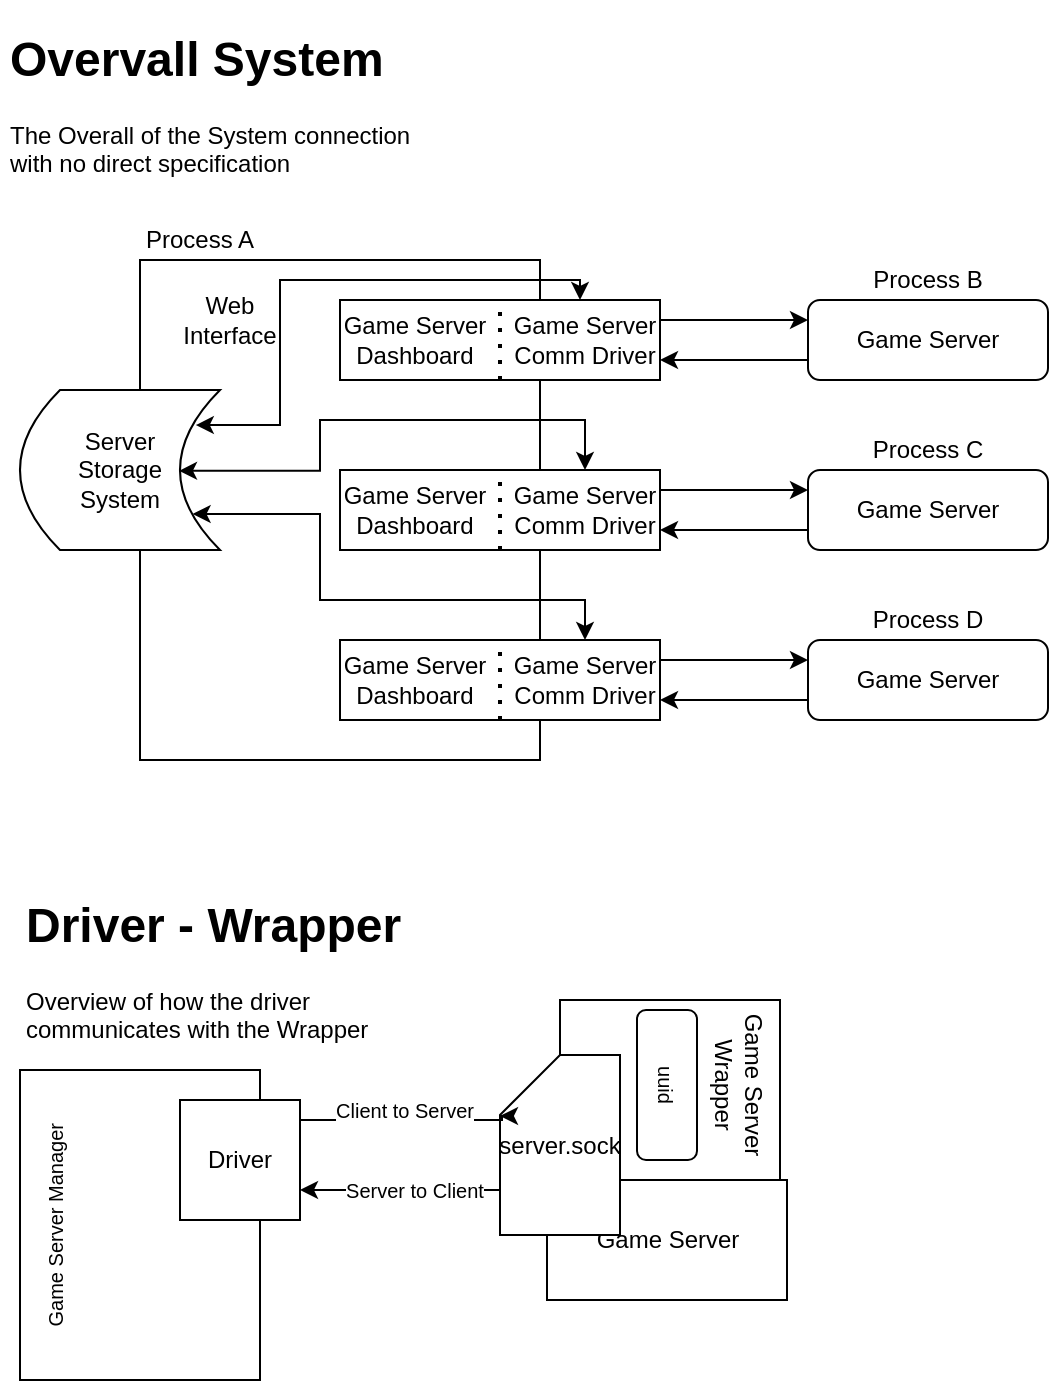 <mxfile version="13.7.9" type="device" pages="2"><diagram id="YXEo7fj1dMWS_VVunzWX" name="Communication Sheet"><mxGraphModel dx="569" dy="345" grid="1" gridSize="10" guides="1" tooltips="1" connect="1" arrows="1" fold="1" page="1" pageScale="1" pageWidth="827" pageHeight="1169" math="0" shadow="0"><root><mxCell id="0"/><mxCell id="1" parent="0"/><mxCell id="LQVf0qYL6ybzf_ufI2bK-91" value="" style="rounded=0;whiteSpace=wrap;html=1;" parent="1" vertex="1"><mxGeometry x="290" y="510" width="110" height="117.5" as="geometry"/></mxCell><mxCell id="LQVf0qYL6ybzf_ufI2bK-99" value="Game Server" style="rounded=0;whiteSpace=wrap;html=1;" parent="1" vertex="1"><mxGeometry x="283.5" y="600" width="120" height="60" as="geometry"/></mxCell><mxCell id="LQVf0qYL6ybzf_ufI2bK-30" value="" style="rounded=0;whiteSpace=wrap;html=1;" parent="1" vertex="1"><mxGeometry x="80" y="140" width="200" height="250" as="geometry"/></mxCell><mxCell id="LQVf0qYL6ybzf_ufI2bK-31" value="Web Interface" style="text;html=1;strokeColor=none;fillColor=none;align=center;verticalAlign=middle;whiteSpace=wrap;rounded=0;" parent="1" vertex="1"><mxGeometry x="90" y="150" width="70" height="40" as="geometry"/></mxCell><mxCell id="LQVf0qYL6ybzf_ufI2bK-70" style="edgeStyle=orthogonalEdgeStyle;rounded=0;orthogonalLoop=1;jettySize=auto;html=1;entryX=0.75;entryY=0;entryDx=0;entryDy=0;startArrow=classic;startFill=1;exitX=0.879;exitY=0.219;exitDx=0;exitDy=0;exitPerimeter=0;" parent="1" source="LQVf0qYL6ybzf_ufI2bK-32" target="LQVf0qYL6ybzf_ufI2bK-24" edge="1"><mxGeometry relative="1" as="geometry"><Array as="points"><mxPoint x="150" y="222"/><mxPoint x="150" y="150"/><mxPoint x="300" y="150"/></Array></mxGeometry></mxCell><mxCell id="LQVf0qYL6ybzf_ufI2bK-32" value="Server&lt;br&gt;Storage&lt;br&gt;System" style="shape=dataStorage;whiteSpace=wrap;html=1;fixedSize=1;" parent="1" vertex="1"><mxGeometry x="20" y="205" width="100" height="80" as="geometry"/></mxCell><mxCell id="LQVf0qYL6ybzf_ufI2bK-39" style="edgeStyle=orthogonalEdgeStyle;rounded=0;orthogonalLoop=1;jettySize=auto;html=1;exitX=0;exitY=0.75;exitDx=0;exitDy=0;entryX=1;entryY=0.75;entryDx=0;entryDy=0;startArrow=none;startFill=0;" parent="1" source="LQVf0qYL6ybzf_ufI2bK-37" target="LQVf0qYL6ybzf_ufI2bK-26" edge="1"><mxGeometry relative="1" as="geometry"/></mxCell><mxCell id="LQVf0qYL6ybzf_ufI2bK-37" value="Game Server" style="rounded=1;whiteSpace=wrap;html=1;" parent="1" vertex="1"><mxGeometry x="414" y="160" width="120" height="40" as="geometry"/></mxCell><mxCell id="LQVf0qYL6ybzf_ufI2bK-38" style="edgeStyle=orthogonalEdgeStyle;rounded=0;orthogonalLoop=1;jettySize=auto;html=1;exitX=1;exitY=0.25;exitDx=0;exitDy=0;entryX=0;entryY=0.25;entryDx=0;entryDy=0;startArrow=none;startFill=0;" parent="1" source="LQVf0qYL6ybzf_ufI2bK-26" target="LQVf0qYL6ybzf_ufI2bK-37" edge="1"><mxGeometry relative="1" as="geometry"/></mxCell><mxCell id="LQVf0qYL6ybzf_ufI2bK-46" value="" style="group;container=1;" parent="1" vertex="1" connectable="0"><mxGeometry x="180" y="160" width="160" height="40" as="geometry"/></mxCell><mxCell id="LQVf0qYL6ybzf_ufI2bK-45" value="" style="group" parent="LQVf0qYL6ybzf_ufI2bK-46" vertex="1" connectable="0"><mxGeometry width="160" height="40" as="geometry"/></mxCell><mxCell id="LQVf0qYL6ybzf_ufI2bK-36" value="" style="group" parent="LQVf0qYL6ybzf_ufI2bK-45" vertex="1" connectable="0"><mxGeometry width="160" height="40" as="geometry"/></mxCell><mxCell id="LQVf0qYL6ybzf_ufI2bK-24" value="" style="rounded=0;whiteSpace=wrap;html=1;" parent="LQVf0qYL6ybzf_ufI2bK-36" vertex="1"><mxGeometry width="160" height="40" as="geometry"/></mxCell><mxCell id="LQVf0qYL6ybzf_ufI2bK-25" value="" style="endArrow=none;dashed=1;html=1;dashPattern=1 3;strokeWidth=2;entryX=0.5;entryY=0;entryDx=0;entryDy=0;exitX=0.5;exitY=1;exitDx=0;exitDy=0;" parent="LQVf0qYL6ybzf_ufI2bK-36" source="LQVf0qYL6ybzf_ufI2bK-24" target="LQVf0qYL6ybzf_ufI2bK-24" edge="1"><mxGeometry width="50" height="50" relative="1" as="geometry"><mxPoint x="30" y="80" as="sourcePoint"/><mxPoint x="80" y="30" as="targetPoint"/></mxGeometry></mxCell><mxCell id="LQVf0qYL6ybzf_ufI2bK-26" value="Game Server&lt;br&gt;Comm Driver&lt;span style=&quot;color: rgba(0 , 0 , 0 , 0) ; font-family: monospace ; font-size: 0px&quot;&gt;%3CmxGraphModel%3E%3Croot%3E%3CmxCell%20id%3D%220%22%2F%3E%3CmxCell%20id%3D%221%22%20parent%3D%220%22%2F%3E%3CmxCell%20id%3D%222%22%20value%3D%22Game%20Server%26lt%3Bbr%26gt%3BDashboard%22%20style%3D%22text%3Bhtml%3D1%3BstrokeColor%3Dnone%3BfillColor%3Dnone%3Balign%3Dcenter%3BverticalAlign%3Dmiddle%3BwhiteSpace%3Dwrap%3Brounded%3D0%3B%22%20vertex%3D%221%22%20parent%3D%221%22%3E%3CmxGeometry%20x%3D%22120%22%20y%3D%22460%22%20width%3D%2275%22%20height%3D%2240%22%20as%3D%22geometry%22%2F%3E%3C%2FmxCell%3E%3C%2Froot%3E%3C%2FmxGraphModel%3E&lt;/span&gt;" style="text;html=1;strokeColor=none;fillColor=none;align=center;verticalAlign=middle;whiteSpace=wrap;rounded=0;" parent="LQVf0qYL6ybzf_ufI2bK-36" vertex="1"><mxGeometry x="85" width="75" height="40" as="geometry"/></mxCell><mxCell id="LQVf0qYL6ybzf_ufI2bK-29" value="Game Server&lt;br&gt;Dashboard" style="text;html=1;strokeColor=none;fillColor=none;align=center;verticalAlign=middle;whiteSpace=wrap;rounded=0;" parent="LQVf0qYL6ybzf_ufI2bK-36" vertex="1"><mxGeometry width="75" height="40" as="geometry"/></mxCell><mxCell id="LQVf0qYL6ybzf_ufI2bK-47" style="edgeStyle=orthogonalEdgeStyle;rounded=0;orthogonalLoop=1;jettySize=auto;html=1;exitX=0;exitY=0.75;exitDx=0;exitDy=0;entryX=1;entryY=0.75;entryDx=0;entryDy=0;startArrow=none;startFill=0;" parent="1" source="LQVf0qYL6ybzf_ufI2bK-48" target="LQVf0qYL6ybzf_ufI2bK-55" edge="1"><mxGeometry relative="1" as="geometry"/></mxCell><mxCell id="LQVf0qYL6ybzf_ufI2bK-48" value="Game Server" style="rounded=1;whiteSpace=wrap;html=1;" parent="1" vertex="1"><mxGeometry x="414" y="245" width="120" height="40" as="geometry"/></mxCell><mxCell id="LQVf0qYL6ybzf_ufI2bK-49" style="edgeStyle=orthogonalEdgeStyle;rounded=0;orthogonalLoop=1;jettySize=auto;html=1;exitX=1;exitY=0.25;exitDx=0;exitDy=0;entryX=0;entryY=0.25;entryDx=0;entryDy=0;startArrow=none;startFill=0;" parent="1" source="LQVf0qYL6ybzf_ufI2bK-55" target="LQVf0qYL6ybzf_ufI2bK-48" edge="1"><mxGeometry relative="1" as="geometry"/></mxCell><mxCell id="LQVf0qYL6ybzf_ufI2bK-50" value="" style="group;container=1;" parent="1" vertex="1" connectable="0"><mxGeometry x="180" y="245" width="160" height="40" as="geometry"/></mxCell><mxCell id="LQVf0qYL6ybzf_ufI2bK-51" value="" style="group" parent="LQVf0qYL6ybzf_ufI2bK-50" vertex="1" connectable="0"><mxGeometry width="160" height="40" as="geometry"/></mxCell><mxCell id="LQVf0qYL6ybzf_ufI2bK-52" value="" style="group" parent="LQVf0qYL6ybzf_ufI2bK-51" vertex="1" connectable="0"><mxGeometry width="160" height="40" as="geometry"/></mxCell><mxCell id="LQVf0qYL6ybzf_ufI2bK-53" value="" style="rounded=0;whiteSpace=wrap;html=1;" parent="LQVf0qYL6ybzf_ufI2bK-52" vertex="1"><mxGeometry width="160" height="40" as="geometry"/></mxCell><mxCell id="LQVf0qYL6ybzf_ufI2bK-54" value="" style="endArrow=none;dashed=1;html=1;dashPattern=1 3;strokeWidth=2;entryX=0.5;entryY=0;entryDx=0;entryDy=0;exitX=0.5;exitY=1;exitDx=0;exitDy=0;" parent="LQVf0qYL6ybzf_ufI2bK-52" source="LQVf0qYL6ybzf_ufI2bK-53" target="LQVf0qYL6ybzf_ufI2bK-53" edge="1"><mxGeometry width="50" height="50" relative="1" as="geometry"><mxPoint x="30" y="80" as="sourcePoint"/><mxPoint x="80" y="30" as="targetPoint"/></mxGeometry></mxCell><mxCell id="LQVf0qYL6ybzf_ufI2bK-55" value="Game Server&lt;br&gt;Comm Driver&lt;span style=&quot;color: rgba(0 , 0 , 0 , 0) ; font-family: monospace ; font-size: 0px&quot;&gt;%3CmxGraphModel%3E%3Croot%3E%3CmxCell%20id%3D%220%22%2F%3E%3CmxCell%20id%3D%221%22%20parent%3D%220%22%2F%3E%3CmxCell%20id%3D%222%22%20value%3D%22Game%20Server%26lt%3Bbr%26gt%3BDashboard%22%20style%3D%22text%3Bhtml%3D1%3BstrokeColor%3Dnone%3BfillColor%3Dnone%3Balign%3Dcenter%3BverticalAlign%3Dmiddle%3BwhiteSpace%3Dwrap%3Brounded%3D0%3B%22%20vertex%3D%221%22%20parent%3D%221%22%3E%3CmxGeometry%20x%3D%22120%22%20y%3D%22460%22%20width%3D%2275%22%20height%3D%2240%22%20as%3D%22geometry%22%2F%3E%3C%2FmxCell%3E%3C%2Froot%3E%3C%2FmxGraphModel%3E&lt;/span&gt;" style="text;html=1;strokeColor=none;fillColor=none;align=center;verticalAlign=middle;whiteSpace=wrap;rounded=0;" parent="LQVf0qYL6ybzf_ufI2bK-52" vertex="1"><mxGeometry x="85" width="75" height="40" as="geometry"/></mxCell><mxCell id="LQVf0qYL6ybzf_ufI2bK-56" value="Game Server&lt;br&gt;Dashboard" style="text;html=1;strokeColor=none;fillColor=none;align=center;verticalAlign=middle;whiteSpace=wrap;rounded=0;" parent="LQVf0qYL6ybzf_ufI2bK-52" vertex="1"><mxGeometry width="75" height="40" as="geometry"/></mxCell><mxCell id="LQVf0qYL6ybzf_ufI2bK-57" style="edgeStyle=orthogonalEdgeStyle;rounded=0;orthogonalLoop=1;jettySize=auto;html=1;exitX=0;exitY=0.75;exitDx=0;exitDy=0;entryX=1;entryY=0.75;entryDx=0;entryDy=0;startArrow=none;startFill=0;" parent="1" source="LQVf0qYL6ybzf_ufI2bK-58" target="LQVf0qYL6ybzf_ufI2bK-65" edge="1"><mxGeometry relative="1" as="geometry"/></mxCell><mxCell id="LQVf0qYL6ybzf_ufI2bK-58" value="Game Server" style="rounded=1;whiteSpace=wrap;html=1;" parent="1" vertex="1"><mxGeometry x="414" y="330" width="120" height="40" as="geometry"/></mxCell><mxCell id="LQVf0qYL6ybzf_ufI2bK-59" style="edgeStyle=orthogonalEdgeStyle;rounded=0;orthogonalLoop=1;jettySize=auto;html=1;exitX=1;exitY=0.25;exitDx=0;exitDy=0;entryX=0;entryY=0.25;entryDx=0;entryDy=0;startArrow=none;startFill=0;" parent="1" source="LQVf0qYL6ybzf_ufI2bK-65" target="LQVf0qYL6ybzf_ufI2bK-58" edge="1"><mxGeometry relative="1" as="geometry"/></mxCell><mxCell id="LQVf0qYL6ybzf_ufI2bK-60" value="" style="group;container=1;" parent="1" vertex="1" connectable="0"><mxGeometry x="180" y="330" width="160" height="40" as="geometry"/></mxCell><mxCell id="LQVf0qYL6ybzf_ufI2bK-61" value="" style="group" parent="LQVf0qYL6ybzf_ufI2bK-60" vertex="1" connectable="0"><mxGeometry width="160" height="40" as="geometry"/></mxCell><mxCell id="LQVf0qYL6ybzf_ufI2bK-62" value="" style="group" parent="LQVf0qYL6ybzf_ufI2bK-61" vertex="1" connectable="0"><mxGeometry width="160" height="40" as="geometry"/></mxCell><mxCell id="LQVf0qYL6ybzf_ufI2bK-63" value="" style="rounded=0;whiteSpace=wrap;html=1;" parent="LQVf0qYL6ybzf_ufI2bK-62" vertex="1"><mxGeometry width="160" height="40" as="geometry"/></mxCell><mxCell id="LQVf0qYL6ybzf_ufI2bK-64" value="" style="endArrow=none;dashed=1;html=1;dashPattern=1 3;strokeWidth=2;entryX=0.5;entryY=0;entryDx=0;entryDy=0;exitX=0.5;exitY=1;exitDx=0;exitDy=0;" parent="LQVf0qYL6ybzf_ufI2bK-62" source="LQVf0qYL6ybzf_ufI2bK-63" target="LQVf0qYL6ybzf_ufI2bK-63" edge="1"><mxGeometry width="50" height="50" relative="1" as="geometry"><mxPoint x="30" y="80" as="sourcePoint"/><mxPoint x="80" y="30" as="targetPoint"/></mxGeometry></mxCell><mxCell id="LQVf0qYL6ybzf_ufI2bK-65" value="Game Server&lt;br&gt;Comm Driver&lt;span style=&quot;color: rgba(0 , 0 , 0 , 0) ; font-family: monospace ; font-size: 0px&quot;&gt;%3CmxGraphModel%3E%3Croot%3E%3CmxCell%20id%3D%220%22%2F%3E%3CmxCell%20id%3D%221%22%20parent%3D%220%22%2F%3E%3CmxCell%20id%3D%222%22%20value%3D%22Game%20Server%26lt%3Bbr%26gt%3BDashboard%22%20style%3D%22text%3Bhtml%3D1%3BstrokeColor%3Dnone%3BfillColor%3Dnone%3Balign%3Dcenter%3BverticalAlign%3Dmiddle%3BwhiteSpace%3Dwrap%3Brounded%3D0%3B%22%20vertex%3D%221%22%20parent%3D%221%22%3E%3CmxGeometry%20x%3D%22120%22%20y%3D%22460%22%20width%3D%2275%22%20height%3D%2240%22%20as%3D%22geometry%22%2F%3E%3C%2FmxCell%3E%3C%2Froot%3E%3C%2FmxGraphModel%3E&lt;/span&gt;" style="text;html=1;strokeColor=none;fillColor=none;align=center;verticalAlign=middle;whiteSpace=wrap;rounded=0;" parent="LQVf0qYL6ybzf_ufI2bK-62" vertex="1"><mxGeometry x="85" width="75" height="40" as="geometry"/></mxCell><mxCell id="LQVf0qYL6ybzf_ufI2bK-66" value="Game Server&lt;br&gt;Dashboard" style="text;html=1;strokeColor=none;fillColor=none;align=center;verticalAlign=middle;whiteSpace=wrap;rounded=0;" parent="LQVf0qYL6ybzf_ufI2bK-62" vertex="1"><mxGeometry width="75" height="40" as="geometry"/></mxCell><mxCell id="LQVf0qYL6ybzf_ufI2bK-71" style="edgeStyle=orthogonalEdgeStyle;rounded=0;orthogonalLoop=1;jettySize=auto;html=1;exitX=0.5;exitY=0;exitDx=0;exitDy=0;startArrow=classic;startFill=1;entryX=0.795;entryY=0.505;entryDx=0;entryDy=0;entryPerimeter=0;" parent="1" source="LQVf0qYL6ybzf_ufI2bK-55" target="LQVf0qYL6ybzf_ufI2bK-32" edge="1"><mxGeometry relative="1" as="geometry"><Array as="points"><mxPoint x="302" y="220"/><mxPoint x="170" y="220"/><mxPoint x="170" y="245"/></Array></mxGeometry></mxCell><mxCell id="LQVf0qYL6ybzf_ufI2bK-72" style="edgeStyle=orthogonalEdgeStyle;rounded=0;orthogonalLoop=1;jettySize=auto;html=1;exitX=0.5;exitY=0;exitDx=0;exitDy=0;startArrow=classic;startFill=1;entryX=0.863;entryY=0.775;entryDx=0;entryDy=0;entryPerimeter=0;" parent="1" source="LQVf0qYL6ybzf_ufI2bK-65" target="LQVf0qYL6ybzf_ufI2bK-32" edge="1"><mxGeometry relative="1" as="geometry"><Array as="points"><mxPoint x="303" y="310"/><mxPoint x="170" y="310"/><mxPoint x="170" y="267"/></Array></mxGeometry></mxCell><mxCell id="LQVf0qYL6ybzf_ufI2bK-73" value="Process A" style="text;html=1;strokeColor=none;fillColor=none;align=center;verticalAlign=middle;whiteSpace=wrap;rounded=0;" parent="1" vertex="1"><mxGeometry x="80" y="120" width="60" height="20" as="geometry"/></mxCell><mxCell id="LQVf0qYL6ybzf_ufI2bK-74" value="Process B" style="text;html=1;strokeColor=none;fillColor=none;align=center;verticalAlign=middle;whiteSpace=wrap;rounded=0;" parent="1" vertex="1"><mxGeometry x="444" y="140" width="60" height="20" as="geometry"/></mxCell><mxCell id="LQVf0qYL6ybzf_ufI2bK-76" value="Process C" style="text;html=1;strokeColor=none;fillColor=none;align=center;verticalAlign=middle;whiteSpace=wrap;rounded=0;" parent="1" vertex="1"><mxGeometry x="444" y="225" width="60" height="20" as="geometry"/></mxCell><mxCell id="LQVf0qYL6ybzf_ufI2bK-78" value="Process D" style="text;html=1;strokeColor=none;fillColor=none;align=center;verticalAlign=middle;whiteSpace=wrap;rounded=0;" parent="1" vertex="1"><mxGeometry x="444" y="310" width="60" height="20" as="geometry"/></mxCell><mxCell id="LQVf0qYL6ybzf_ufI2bK-109" style="edgeStyle=orthogonalEdgeStyle;rounded=0;orthogonalLoop=1;jettySize=auto;html=1;entryX=1;entryY=0.75;entryDx=0;entryDy=0;startArrow=none;startFill=0;" parent="1" source="LQVf0qYL6ybzf_ufI2bK-89" target="LQVf0qYL6ybzf_ufI2bK-90" edge="1"><mxGeometry relative="1" as="geometry"><Array as="points"><mxPoint x="220" y="605"/><mxPoint x="220" y="605"/></Array></mxGeometry></mxCell><mxCell id="LQVf0qYL6ybzf_ufI2bK-119" value="Server to Client" style="edgeLabel;html=1;align=center;verticalAlign=middle;resizable=0;points=[];fontSize=10;" parent="LQVf0qYL6ybzf_ufI2bK-109" vertex="1" connectable="0"><mxGeometry x="-0.133" relative="1" as="geometry"><mxPoint as="offset"/></mxGeometry></mxCell><mxCell id="LQVf0qYL6ybzf_ufI2bK-89" value="server.sock" style="shape=card;whiteSpace=wrap;html=1;" parent="1" vertex="1"><mxGeometry x="260" y="537.5" width="60" height="90" as="geometry"/></mxCell><mxCell id="LQVf0qYL6ybzf_ufI2bK-98" value="Game Server Wrapper" style="text;html=1;strokeColor=none;fillColor=none;align=center;verticalAlign=middle;whiteSpace=wrap;rounded=0;rotation=90;" parent="1" vertex="1"><mxGeometry x="340" y="537.5" width="80" height="30" as="geometry"/></mxCell><mxCell id="LQVf0qYL6ybzf_ufI2bK-101" value="" style="rounded=0;whiteSpace=wrap;html=1;" parent="1" vertex="1"><mxGeometry x="20" y="545" width="120" height="155" as="geometry"/></mxCell><mxCell id="LQVf0qYL6ybzf_ufI2bK-108" style="edgeStyle=orthogonalEdgeStyle;rounded=0;orthogonalLoop=1;jettySize=auto;html=1;startArrow=none;startFill=0;" parent="1" source="LQVf0qYL6ybzf_ufI2bK-90" edge="1"><mxGeometry relative="1" as="geometry"><Array as="points"><mxPoint x="261" y="570"/><mxPoint x="261" y="568"/></Array><mxPoint x="260" y="568" as="targetPoint"/></mxGeometry></mxCell><mxCell id="LQVf0qYL6ybzf_ufI2bK-118" value="Client to Server" style="edgeLabel;html=1;align=center;verticalAlign=middle;resizable=0;points=[];fontSize=10;" parent="LQVf0qYL6ybzf_ufI2bK-108" vertex="1" connectable="0"><mxGeometry x="0.165" y="-2" relative="1" as="geometry"><mxPoint x="-8.8" y="-7.02" as="offset"/></mxGeometry></mxCell><mxCell id="LQVf0qYL6ybzf_ufI2bK-90" value="Driver" style="rounded=0;whiteSpace=wrap;html=1;" parent="1" vertex="1"><mxGeometry x="100" y="560" width="60" height="60" as="geometry"/></mxCell><mxCell id="LQVf0qYL6ybzf_ufI2bK-106" value="&lt;h1&gt;Overvall System&lt;/h1&gt;&lt;p&gt;The Overall of the System connection with no direct specification&lt;/p&gt;" style="text;html=1;strokeColor=none;fillColor=none;spacing=5;spacingTop=-20;whiteSpace=wrap;overflow=hidden;rounded=0;" parent="1" vertex="1"><mxGeometry x="10" y="20" width="220" height="80" as="geometry"/></mxCell><mxCell id="LQVf0qYL6ybzf_ufI2bK-107" value="&lt;h1&gt;Driver - Wrapper&lt;/h1&gt;&lt;p&gt;Overview of how the driver communicates with the Wrapper&lt;/p&gt;" style="text;html=1;strokeColor=none;fillColor=none;spacing=5;spacingTop=-20;whiteSpace=wrap;overflow=hidden;rounded=0;" parent="1" vertex="1"><mxGeometry x="17.5" y="452.5" width="205" height="85" as="geometry"/></mxCell><mxCell id="LQVf0qYL6ybzf_ufI2bK-120" value="Game Server Manager" style="text;html=1;strokeColor=none;fillColor=none;align=center;verticalAlign=middle;whiteSpace=wrap;rounded=0;fontSize=10;direction=east;rotation=270;" parent="1" vertex="1"><mxGeometry x="-30.63" y="611.88" width="136.25" height="20" as="geometry"/></mxCell><mxCell id="LQVf0qYL6ybzf_ufI2bK-123" value="uuid" style="rounded=1;whiteSpace=wrap;html=1;fontSize=10;rotation=90;" parent="1" vertex="1"><mxGeometry x="306" y="537.5" width="75" height="30" as="geometry"/></mxCell></root></mxGraphModel></diagram><diagram id="2riJoiB7ZKEnXMOBEHRD" name="Game Server Manager Process"><mxGraphModel dx="621" dy="483" grid="1" gridSize="10" guides="1" tooltips="1" connect="1" arrows="1" fold="1" page="1" pageScale="1" pageWidth="827" pageHeight="1169" math="0" shadow="0"><root><mxCell id="NMHnW83jhWaOMJUA_92Y-0"/><mxCell id="NMHnW83jhWaOMJUA_92Y-1" parent="NMHnW83jhWaOMJUA_92Y-0"/><mxCell id="NMHnW83jhWaOMJUA_92Y-4" style="edgeStyle=orthogonalEdgeStyle;rounded=0;orthogonalLoop=1;jettySize=auto;html=1;entryX=0.5;entryY=0;entryDx=0;entryDy=0;startArrow=none;startFill=0;fontSize=10;" parent="NMHnW83jhWaOMJUA_92Y-1" source="NMHnW83jhWaOMJUA_92Y-2" target="NMHnW83jhWaOMJUA_92Y-3" edge="1"><mxGeometry relative="1" as="geometry"/></mxCell><mxCell id="NMHnW83jhWaOMJUA_92Y-2" value="start&lt;br&gt;" style="rounded=0;whiteSpace=wrap;html=1;fontSize=10;align=center;" parent="NMHnW83jhWaOMJUA_92Y-1" vertex="1"><mxGeometry x="310" y="40" width="120" height="30" as="geometry"/></mxCell><mxCell id="NMHnW83jhWaOMJUA_92Y-8" value="" style="edgeStyle=orthogonalEdgeStyle;rounded=0;orthogonalLoop=1;jettySize=auto;html=1;startArrow=none;startFill=0;fontSize=10;" parent="NMHnW83jhWaOMJUA_92Y-1" source="NMHnW83jhWaOMJUA_92Y-3" target="NMHnW83jhWaOMJUA_92Y-7" edge="1"><mxGeometry relative="1" as="geometry"/></mxCell><mxCell id="NMHnW83jhWaOMJUA_92Y-13" value="" style="edgeStyle=orthogonalEdgeStyle;rounded=0;orthogonalLoop=1;jettySize=auto;html=1;startArrow=none;startFill=0;fontSize=10;" parent="NMHnW83jhWaOMJUA_92Y-1" source="NMHnW83jhWaOMJUA_92Y-3" target="NMHnW83jhWaOMJUA_92Y-12" edge="1"><mxGeometry relative="1" as="geometry"><Array as="points"><mxPoint x="470" y="140"/><mxPoint x="470" y="140"/></Array></mxGeometry></mxCell><mxCell id="NMHnW83jhWaOMJUA_92Y-3" value="Start any existing Game Servers / Drivers" style="rounded=1;whiteSpace=wrap;html=1;fontSize=10;align=center;" parent="NMHnW83jhWaOMJUA_92Y-1" vertex="1"><mxGeometry x="310" y="110" width="120" height="60" as="geometry"/></mxCell><mxCell id="NMHnW83jhWaOMJUA_92Y-5" value="GSM Config" style="shape=dataStorage;whiteSpace=wrap;html=1;fixedSize=1;fontSize=10;align=center;spacingRight=18;" parent="NMHnW83jhWaOMJUA_92Y-1" vertex="1"><mxGeometry x="20" y="220" width="100" height="80" as="geometry"/></mxCell><mxCell id="NMHnW83jhWaOMJUA_92Y-9" value="" style="edgeStyle=orthogonalEdgeStyle;rounded=0;orthogonalLoop=1;jettySize=auto;html=1;startArrow=classic;startFill=1;fontSize=10;" parent="NMHnW83jhWaOMJUA_92Y-1" source="NMHnW83jhWaOMJUA_92Y-6" target="NMHnW83jhWaOMJUA_92Y-5" edge="1"><mxGeometry relative="1" as="geometry"/></mxCell><mxCell id="NMHnW83jhWaOMJUA_92Y-6" value="Discord OAuth2" style="rounded=1;whiteSpace=wrap;html=1;fontSize=10;align=center;" parent="NMHnW83jhWaOMJUA_92Y-1" vertex="1"><mxGeometry x="170" y="245" width="120" height="30" as="geometry"/></mxCell><mxCell id="NMHnW83jhWaOMJUA_92Y-15" value="" style="edgeStyle=orthogonalEdgeStyle;rounded=0;orthogonalLoop=1;jettySize=auto;html=1;startArrow=none;startFill=0;fontSize=10;" parent="NMHnW83jhWaOMJUA_92Y-1" source="NMHnW83jhWaOMJUA_92Y-7" target="NMHnW83jhWaOMJUA_92Y-14" edge="1"><mxGeometry relative="1" as="geometry"/></mxCell><mxCell id="NMHnW83jhWaOMJUA_92Y-7" value="Start Webserver" style="rounded=0;whiteSpace=wrap;html=1;fontSize=10;align=center;" parent="NMHnW83jhWaOMJUA_92Y-1" vertex="1"><mxGeometry x="310" y="185" width="120" height="25" as="geometry"/></mxCell><mxCell id="NMHnW83jhWaOMJUA_92Y-12" value="" style="rounded=0;whiteSpace=wrap;html=1;fontSize=10;align=center;verticalAlign=top;" parent="NMHnW83jhWaOMJUA_92Y-1" vertex="1"><mxGeometry x="490" y="92.5" width="120" height="197.5" as="geometry"/></mxCell><mxCell id="NMHnW83jhWaOMJUA_92Y-16" value="" style="edgeStyle=orthogonalEdgeStyle;rounded=0;orthogonalLoop=1;jettySize=auto;html=1;startArrow=none;startFill=0;fontSize=10;" parent="NMHnW83jhWaOMJUA_92Y-1" source="NMHnW83jhWaOMJUA_92Y-14" target="NMHnW83jhWaOMJUA_92Y-12" edge="1"><mxGeometry relative="1" as="geometry"><Array as="points"><mxPoint x="450" y="258"/><mxPoint x="450" y="258"/></Array></mxGeometry></mxCell><mxCell id="NMHnW83jhWaOMJUA_92Y-20" value="" style="edgeStyle=orthogonalEdgeStyle;rounded=0;orthogonalLoop=1;jettySize=auto;html=1;startArrow=classic;startFill=1;fontSize=10;" parent="NMHnW83jhWaOMJUA_92Y-1" source="NMHnW83jhWaOMJUA_92Y-14" target="NMHnW83jhWaOMJUA_92Y-6" edge="1"><mxGeometry relative="1" as="geometry"/></mxCell><mxCell id="NMHnW83jhWaOMJUA_92Y-14" value="Web Dashboard" style="rounded=0;whiteSpace=wrap;html=1;fontSize=10;align=center;" parent="NMHnW83jhWaOMJUA_92Y-1" vertex="1"><mxGeometry x="310" y="230" width="120" height="60" as="geometry"/></mxCell><mxCell id="zTaNwJ41mKkmtqdaULYQ-0" value="" style="endArrow=classic;dashed=1;html=1;exitX=1;exitY=0.25;exitDx=0;exitDy=0;endFill=1;" edge="1" parent="NMHnW83jhWaOMJUA_92Y-1"><mxGeometry width="50" height="50" relative="1" as="geometry"><mxPoint x="610" y="160.005" as="sourcePoint"/><mxPoint x="680" y="160.13" as="targetPoint"/></mxGeometry></mxCell><mxCell id="zTaNwJ41mKkmtqdaULYQ-1" value="Outgoing to Wrapper" style="edgeLabel;html=1;align=center;verticalAlign=middle;resizable=0;points=[];" vertex="1" connectable="0" parent="zTaNwJ41mKkmtqdaULYQ-0"><mxGeometry x="-0.207" y="1" relative="1" as="geometry"><mxPoint x="102.4" y="1.16" as="offset"/></mxGeometry></mxCell><mxCell id="zTaNwJ41mKkmtqdaULYQ-2" value="" style="endArrow=none;dashed=1;html=1;exitX=1;exitY=0.25;exitDx=0;exitDy=0;endFill=0;startArrow=classic;startFill=1;" edge="1" parent="NMHnW83jhWaOMJUA_92Y-1"><mxGeometry width="50" height="50" relative="1" as="geometry"><mxPoint x="610" y="197.305" as="sourcePoint"/><mxPoint x="760" y="197.43" as="targetPoint"/></mxGeometry></mxCell><mxCell id="zTaNwJ41mKkmtqdaULYQ-3" value="Incoming from Wrapper" style="edgeLabel;html=1;align=center;verticalAlign=middle;resizable=0;points=[];" vertex="1" connectable="0" parent="zTaNwJ41mKkmtqdaULYQ-2"><mxGeometry x="-0.207" y="1" relative="1" as="geometry"><mxPoint x="70.4" y="0.95" as="offset"/></mxGeometry></mxCell><mxCell id="zTaNwJ41mKkmtqdaULYQ-4" value="" style="endArrow=none;dashed=1;html=1;dashPattern=1 3;strokeWidth=2;entryX=0.5;entryY=0;entryDx=0;entryDy=0;exitX=0.5;exitY=1;exitDx=0;exitDy=0;" edge="1" parent="NMHnW83jhWaOMJUA_92Y-1" source="NMHnW83jhWaOMJUA_92Y-12" target="NMHnW83jhWaOMJUA_92Y-12"><mxGeometry width="50" height="50" relative="1" as="geometry"><mxPoint x="530" y="190" as="sourcePoint"/><mxPoint x="580" y="140" as="targetPoint"/></mxGeometry></mxCell><mxCell id="zTaNwJ41mKkmtqdaULYQ-6" value="Web&lt;br&gt;Dashboard" style="text;html=1;strokeColor=none;fillColor=none;align=center;verticalAlign=middle;whiteSpace=wrap;rounded=0;" vertex="1" parent="NMHnW83jhWaOMJUA_92Y-1"><mxGeometry x="490" y="100" width="60" height="30" as="geometry"/></mxCell><mxCell id="zTaNwJ41mKkmtqdaULYQ-7" value="Driver" style="text;html=1;strokeColor=none;fillColor=none;align=center;verticalAlign=middle;whiteSpace=wrap;rounded=0;" vertex="1" parent="NMHnW83jhWaOMJUA_92Y-1"><mxGeometry x="560" y="105" width="40" height="20" as="geometry"/></mxCell><mxCell id="zTaNwJ41mKkmtqdaULYQ-8" value="" style="shape=callout;whiteSpace=wrap;html=1;perimeter=calloutPerimeter;base=140;position2=1;size=40;position=0.79;" vertex="1" parent="NMHnW83jhWaOMJUA_92Y-1"><mxGeometry x="10" y="40" width="280" height="170" as="geometry"/></mxCell><mxCell id="zTaNwJ41mKkmtqdaULYQ-9" value="&lt;h1&gt;Game Server Manager&lt;/h1&gt;&lt;p&gt;The only true way to manage your bloody Game Servers.&lt;/p&gt;" style="text;html=1;strokeColor=none;fillColor=none;spacing=5;spacingTop=-20;whiteSpace=wrap;overflow=hidden;rounded=0;" vertex="1" parent="NMHnW83jhWaOMJUA_92Y-1"><mxGeometry x="10" y="40" width="280" height="130" as="geometry"/></mxCell></root></mxGraphModel></diagram></mxfile>